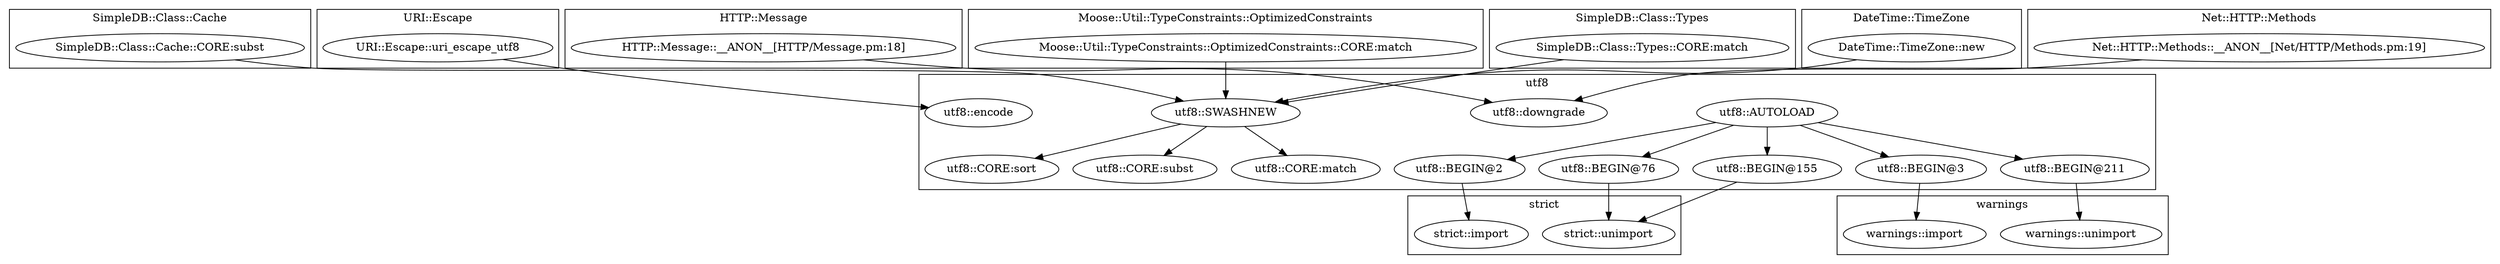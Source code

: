 digraph {
graph [overlap=false]
subgraph cluster_SimpleDB_Class_Cache {
	label="SimpleDB::Class::Cache";
	"SimpleDB::Class::Cache::CORE:subst";
}
subgraph cluster_warnings {
	label="warnings";
	"warnings::unimport";
	"warnings::import";
}
subgraph cluster_URI_Escape {
	label="URI::Escape";
	"URI::Escape::uri_escape_utf8";
}
subgraph cluster_utf8 {
	label="utf8";
	"utf8::AUTOLOAD";
	"utf8::CORE:match";
	"utf8::CORE:sort";
	"utf8::encode";
	"utf8::BEGIN@2";
	"utf8::BEGIN@76";
	"utf8::SWASHNEW";
	"utf8::BEGIN@3";
	"utf8::downgrade";
	"utf8::BEGIN@211";
	"utf8::CORE:subst";
	"utf8::BEGIN@155";
}
subgraph cluster_HTTP_Message {
	label="HTTP::Message";
	"HTTP::Message::__ANON__[HTTP/Message.pm:18]";
}
subgraph cluster_strict {
	label="strict";
	"strict::import";
	"strict::unimport";
}
subgraph cluster_Moose_Util_TypeConstraints_OptimizedConstraints {
	label="Moose::Util::TypeConstraints::OptimizedConstraints";
	"Moose::Util::TypeConstraints::OptimizedConstraints::CORE:match";
}
subgraph cluster_SimpleDB_Class_Types {
	label="SimpleDB::Class::Types";
	"SimpleDB::Class::Types::CORE:match";
}
subgraph cluster_DateTime_TimeZone {
	label="DateTime::TimeZone";
	"DateTime::TimeZone::new";
}
subgraph cluster_Net_HTTP_Methods {
	label="Net::HTTP::Methods";
	"Net::HTTP::Methods::__ANON__[Net/HTTP/Methods.pm:19]";
}
"Net::HTTP::Methods::__ANON__[Net/HTTP/Methods.pm:19]" -> "utf8::downgrade";
"HTTP::Message::__ANON__[HTTP/Message.pm:18]" -> "utf8::downgrade";
"utf8::SWASHNEW" -> "utf8::CORE:sort";
"utf8::BEGIN@211" -> "warnings::unimport";
"utf8::SWASHNEW" -> "utf8::CORE:match";
"utf8::AUTOLOAD" -> "utf8::BEGIN@3";
"URI::Escape::uri_escape_utf8" -> "utf8::encode";
"utf8::AUTOLOAD" -> "utf8::BEGIN@76";
"utf8::AUTOLOAD" -> "utf8::BEGIN@211";
"utf8::AUTOLOAD" -> "utf8::BEGIN@155";
"utf8::BEGIN@76" -> "strict::unimport";
"utf8::BEGIN@155" -> "strict::unimport";
"utf8::BEGIN@3" -> "warnings::import";
"utf8::SWASHNEW" -> "utf8::CORE:subst";
"utf8::AUTOLOAD" -> "utf8::BEGIN@2";
"SimpleDB::Class::Cache::CORE:subst" -> "utf8::SWASHNEW";
"Moose::Util::TypeConstraints::OptimizedConstraints::CORE:match" -> "utf8::SWASHNEW";
"SimpleDB::Class::Types::CORE:match" -> "utf8::SWASHNEW";
"DateTime::TimeZone::new" -> "utf8::SWASHNEW";
"utf8::BEGIN@2" -> "strict::import";
}
